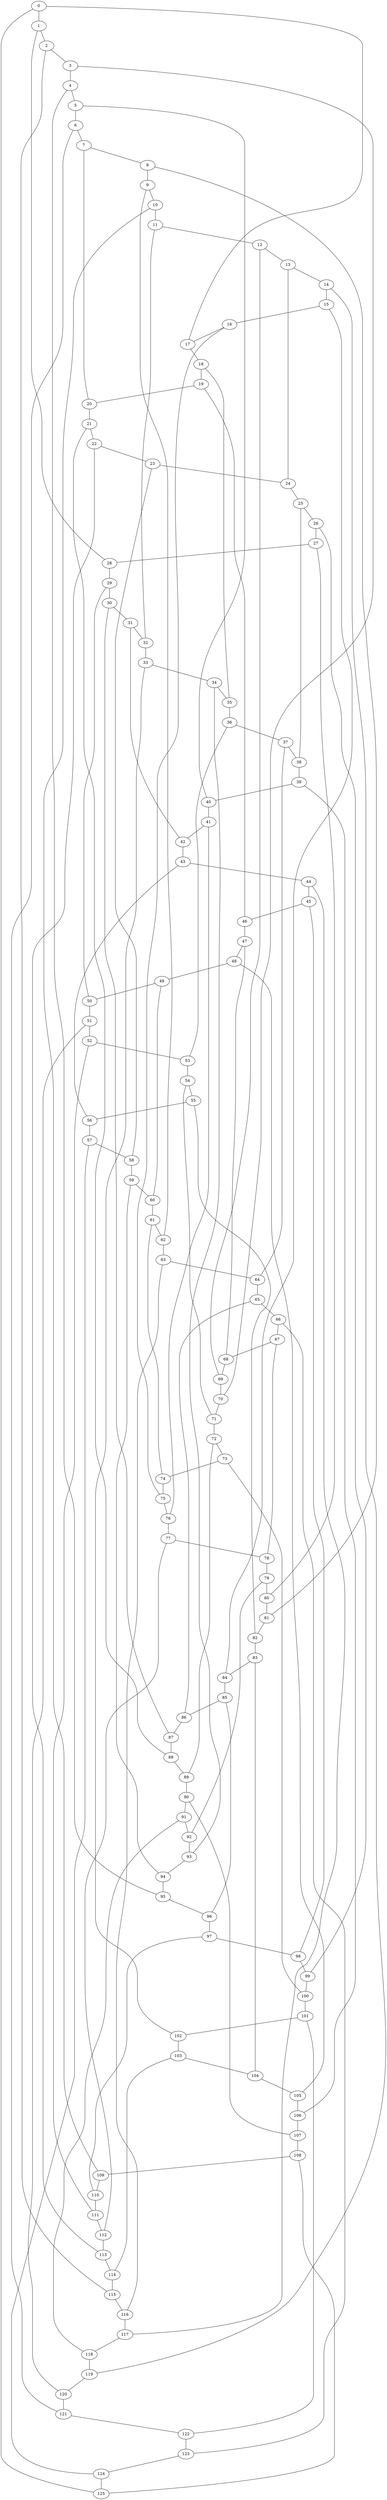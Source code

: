 graph g {0;1;2;3;4;5;6;7;8;9;10;11;12;13;14;15;16;17;18;19;20;21;22;23;24;25;26;27;28;29;30;31;32;33;34;35;36;37;38;39;40;41;42;43;44;45;46;47;48;49;50;51;52;53;54;55;56;57;58;59;60;61;62;63;64;65;66;67;68;69;70;71;72;73;74;75;76;77;78;79;80;81;82;83;84;85;86;87;88;89;90;91;92;93;94;95;96;97;98;99;100;101;102;103;104;105;106;107;108;109;110;111;112;113;114;115;116;117;118;119;120;121;122;123;124;125;0 -- 1;0 -- 17;0 -- 125;1 -- 2;1 -- 28;2 -- 3;2 -- 115;3 -- 4;3 -- 70;4 -- 5;4 -- 95;5 -- 6;5 -- 40;6 -- 7;6 -- 121;7 -- 8;7 -- 20;8 -- 9;8 -- 81;9 -- 10;9 -- 62;10 -- 11;10 -- 109;11 -- 12;11 -- 32;12 -- 13;12 -- 69;13 -- 14;13 -- 24;14 -- 15;14 -- 119;15 -- 16;15 -- 84;16 -- 17;16 -- 75;17 -- 18;18 -- 19;18 -- 35;19 -- 20;19 -- 46;20 -- 21;21 -- 22;21 -- 88;22 -- 23;22 -- 113;23 -- 24;23 -- 58;24 -- 25;25 -- 26;25 -- 38;26 -- 27;26 -- 99;27 -- 28;27 -- 80;28 -- 29;29 -- 30;29 -- 50;30 -- 31;30 -- 87;31 -- 32;31 -- 42;32 -- 33;33 -- 34;33 -- 102;34 -- 35;34 -- 93;35 -- 36;36 -- 37;36 -- 53;37 -- 38;37 -- 64;38 -- 39;39 -- 40;39 -- 106;40 -- 41;41 -- 42;41 -- 76;42 -- 43;43 -- 44;43 -- 56;44 -- 45;44 -- 117;45 -- 46;45 -- 98;46 -- 47;47 -- 48;47 -- 68;48 -- 49;48 -- 105;49 -- 50;49 -- 60;50 -- 51;51 -- 52;51 -- 120;52 -- 53;52 -- 111;53 -- 54;54 -- 55;54 -- 71;55 -- 56;55 -- 82;56 -- 57;57 -- 58;57 -- 124;58 -- 59;59 -- 60;59 -- 94;60 -- 61;61 -- 62;61 -- 74;62 -- 63;63 -- 64;63 -- 116;64 -- 65;65 -- 66;65 -- 86;66 -- 67;66 -- 123;67 -- 68;67 -- 78;68 -- 69;69 -- 70;70 -- 71;71 -- 72;72 -- 73;72 -- 89;73 -- 74;73 -- 100;74 -- 75;75 -- 76;76 -- 77;77 -- 78;77 -- 112;78 -- 79;79 -- 80;79 -- 92;80 -- 81;81 -- 82;82 -- 83;83 -- 84;83 -- 104;84 -- 85;85 -- 86;85 -- 96;86 -- 87;87 -- 88;88 -- 89;89 -- 90;90 -- 91;90 -- 107;91 -- 92;91 -- 118;92 -- 93;93 -- 94;94 -- 95;95 -- 96;96 -- 97;97 -- 98;97 -- 110;98 -- 99;99 -- 100;100 -- 101;101 -- 102;101 -- 122;102 -- 103;103 -- 104;103 -- 114;104 -- 105;105 -- 106;106 -- 107;107 -- 108;108 -- 109;108 -- 125;109 -- 110;110 -- 111;111 -- 112;112 -- 113;113 -- 114;114 -- 115;115 -- 116;116 -- 117;117 -- 118;118 -- 119;119 -- 120;120 -- 121;121 -- 122;122 -- 123;123 -- 124;124 -- 125;}